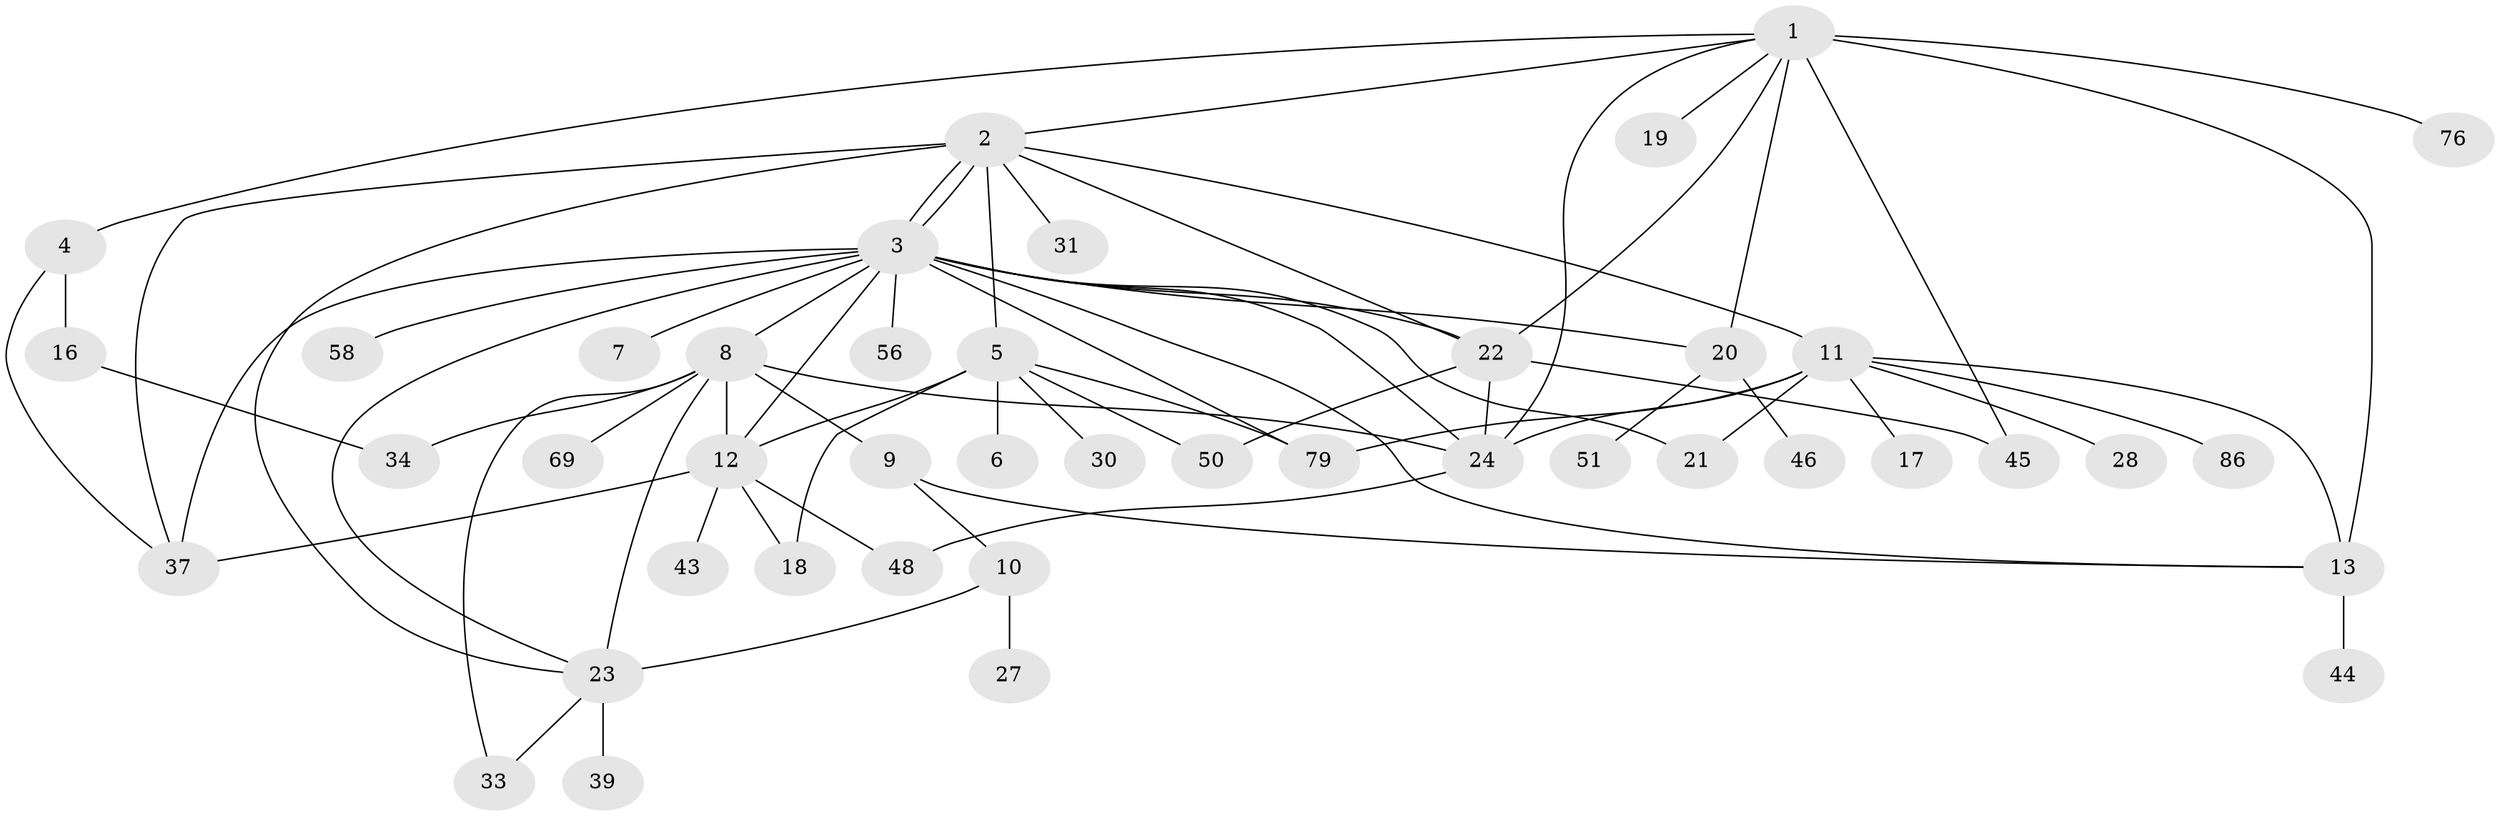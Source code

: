 // original degree distribution, {11: 0.023255813953488372, 17: 0.011627906976744186, 3: 0.12790697674418605, 8: 0.06976744186046512, 1: 0.4186046511627907, 7: 0.046511627906976744, 4: 0.023255813953488372, 2: 0.2558139534883721, 5: 0.011627906976744186, 9: 0.011627906976744186}
// Generated by graph-tools (version 1.1) at 2025/18/03/04/25 18:18:07]
// undirected, 43 vertices, 70 edges
graph export_dot {
graph [start="1"]
  node [color=gray90,style=filled];
  1 [super="+29"];
  2 [super="+53"];
  3 [super="+14"];
  4;
  5;
  6;
  7;
  8 [super="+49+54+36"];
  9;
  10;
  11 [super="+15"];
  12 [super="+68+62+32+26"];
  13 [super="+63+64+71"];
  16;
  17;
  18;
  19;
  20 [super="+25+60+66+77"];
  21;
  22 [super="+47"];
  23 [super="+61+80+41+42"];
  24 [super="+52+40+73"];
  27;
  28;
  30;
  31;
  33;
  34;
  37 [super="+55+38"];
  39;
  43;
  44;
  45;
  46;
  48;
  50;
  51;
  56;
  58;
  69;
  76 [super="+84"];
  79 [super="+82"];
  86;
  1 -- 2;
  1 -- 4;
  1 -- 13 [weight=3];
  1 -- 19;
  1 -- 22;
  1 -- 76;
  1 -- 24;
  1 -- 45;
  1 -- 20 [weight=2];
  2 -- 3;
  2 -- 3;
  2 -- 5;
  2 -- 11;
  2 -- 31;
  2 -- 37;
  2 -- 22;
  2 -- 23;
  3 -- 7;
  3 -- 8;
  3 -- 12;
  3 -- 13;
  3 -- 20;
  3 -- 21;
  3 -- 23;
  3 -- 24;
  3 -- 56;
  3 -- 58;
  3 -- 79;
  3 -- 37 [weight=2];
  3 -- 22;
  4 -- 16;
  4 -- 37;
  5 -- 6;
  5 -- 18;
  5 -- 30;
  5 -- 50;
  5 -- 79;
  5 -- 12 [weight=2];
  8 -- 9;
  8 -- 33;
  8 -- 23;
  8 -- 34;
  8 -- 69;
  8 -- 24;
  8 -- 12;
  9 -- 10;
  9 -- 13;
  10 -- 23 [weight=2];
  10 -- 27;
  11 -- 17;
  11 -- 24 [weight=2];
  11 -- 28;
  11 -- 79;
  11 -- 86;
  11 -- 21;
  11 -- 13;
  12 -- 18 [weight=2];
  12 -- 37 [weight=2];
  12 -- 48;
  12 -- 43;
  13 -- 44;
  16 -- 34;
  20 -- 46;
  20 -- 51;
  22 -- 50;
  22 -- 45;
  22 -- 24;
  23 -- 39;
  23 -- 33;
  24 -- 48;
}
